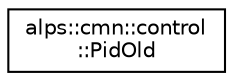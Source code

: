 digraph "クラス階層図"
{
 // LATEX_PDF_SIZE
  edge [fontname="Helvetica",fontsize="10",labelfontname="Helvetica",labelfontsize="10"];
  node [fontname="Helvetica",fontsize="10",shape=record];
  rankdir="LR";
  Node0 [label="alps::cmn::control\l::PidOld",height=0.2,width=0.4,color="black", fillcolor="white", style="filled",URL="$classalps_1_1cmn_1_1control_1_1_pid_old.html",tooltip="PID制御を行うクラス"];
}
